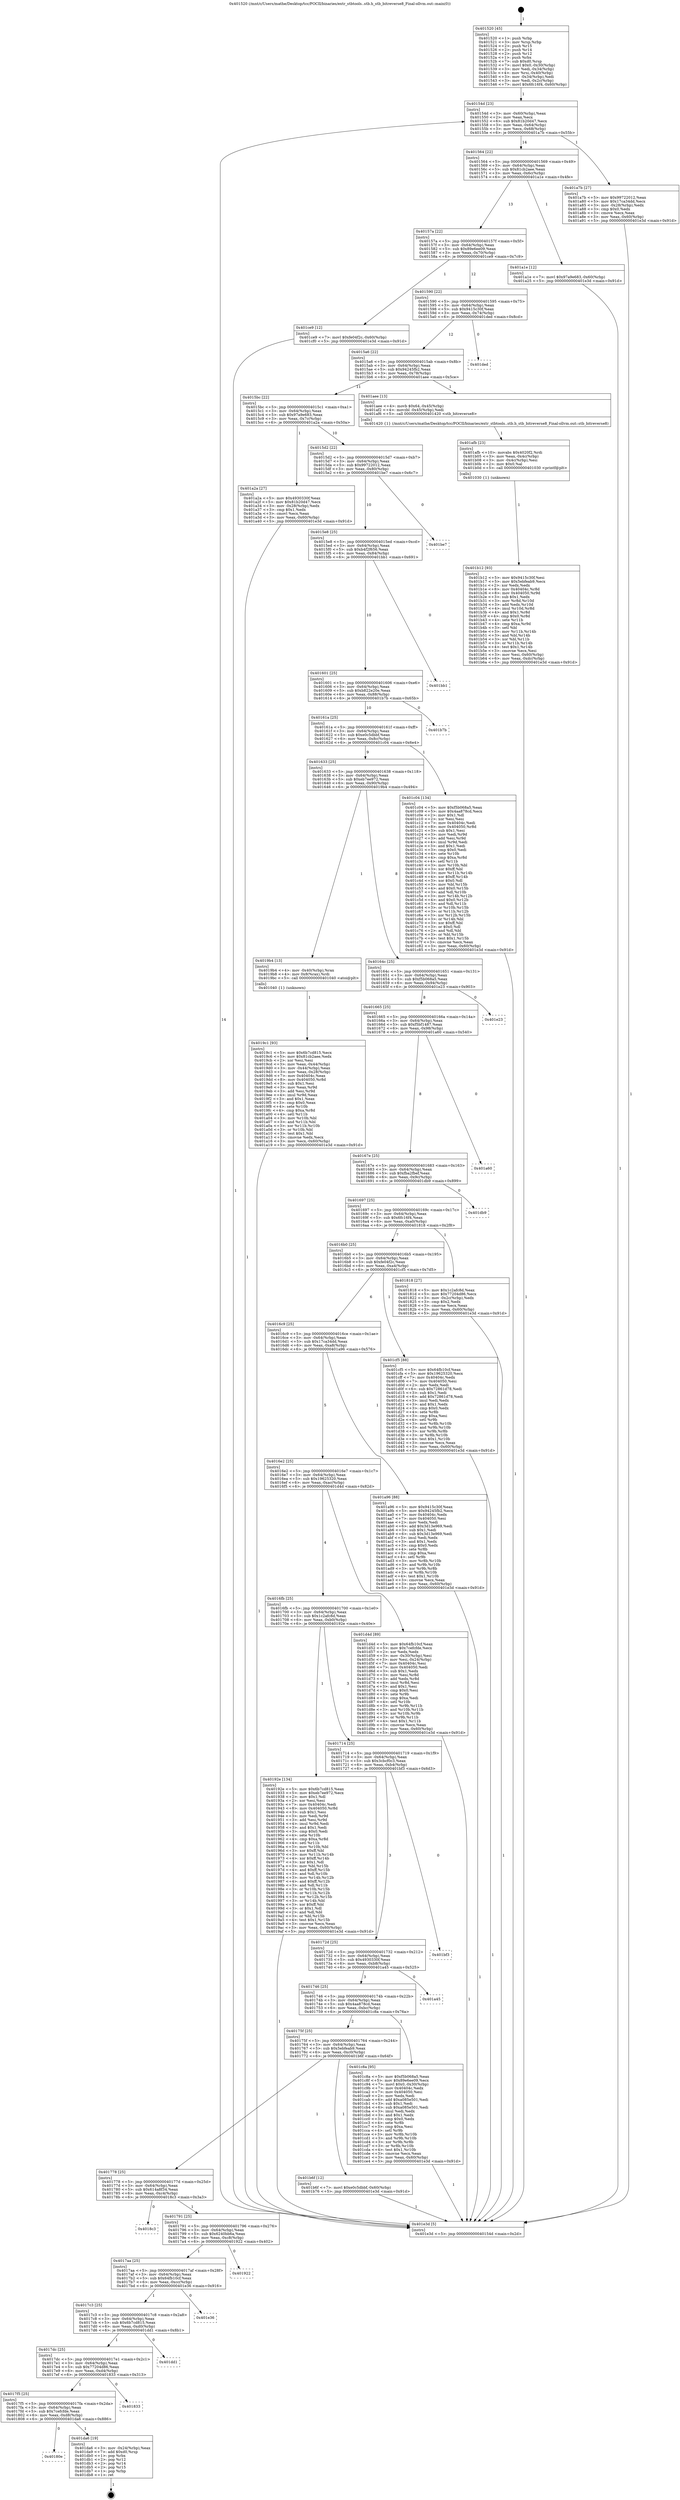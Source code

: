 digraph "0x401520" {
  label = "0x401520 (/mnt/c/Users/mathe/Desktop/tcc/POCII/binaries/extr_stbtools..stb.h_stb_bitreverse8_Final-ollvm.out::main(0))"
  labelloc = "t"
  node[shape=record]

  Entry [label="",width=0.3,height=0.3,shape=circle,fillcolor=black,style=filled]
  "0x40154d" [label="{
     0x40154d [23]\l
     | [instrs]\l
     &nbsp;&nbsp;0x40154d \<+3\>: mov -0x60(%rbp),%eax\l
     &nbsp;&nbsp;0x401550 \<+2\>: mov %eax,%ecx\l
     &nbsp;&nbsp;0x401552 \<+6\>: sub $0x81b20d47,%ecx\l
     &nbsp;&nbsp;0x401558 \<+3\>: mov %eax,-0x64(%rbp)\l
     &nbsp;&nbsp;0x40155b \<+3\>: mov %ecx,-0x68(%rbp)\l
     &nbsp;&nbsp;0x40155e \<+6\>: je 0000000000401a7b \<main+0x55b\>\l
  }"]
  "0x401a7b" [label="{
     0x401a7b [27]\l
     | [instrs]\l
     &nbsp;&nbsp;0x401a7b \<+5\>: mov $0x99722012,%eax\l
     &nbsp;&nbsp;0x401a80 \<+5\>: mov $0x17ca34dd,%ecx\l
     &nbsp;&nbsp;0x401a85 \<+3\>: mov -0x28(%rbp),%edx\l
     &nbsp;&nbsp;0x401a88 \<+3\>: cmp $0x0,%edx\l
     &nbsp;&nbsp;0x401a8b \<+3\>: cmove %ecx,%eax\l
     &nbsp;&nbsp;0x401a8e \<+3\>: mov %eax,-0x60(%rbp)\l
     &nbsp;&nbsp;0x401a91 \<+5\>: jmp 0000000000401e3d \<main+0x91d\>\l
  }"]
  "0x401564" [label="{
     0x401564 [22]\l
     | [instrs]\l
     &nbsp;&nbsp;0x401564 \<+5\>: jmp 0000000000401569 \<main+0x49\>\l
     &nbsp;&nbsp;0x401569 \<+3\>: mov -0x64(%rbp),%eax\l
     &nbsp;&nbsp;0x40156c \<+5\>: sub $0x81cb2aee,%eax\l
     &nbsp;&nbsp;0x401571 \<+3\>: mov %eax,-0x6c(%rbp)\l
     &nbsp;&nbsp;0x401574 \<+6\>: je 0000000000401a1e \<main+0x4fe\>\l
  }"]
  Exit [label="",width=0.3,height=0.3,shape=circle,fillcolor=black,style=filled,peripheries=2]
  "0x401a1e" [label="{
     0x401a1e [12]\l
     | [instrs]\l
     &nbsp;&nbsp;0x401a1e \<+7\>: movl $0x97a9e683,-0x60(%rbp)\l
     &nbsp;&nbsp;0x401a25 \<+5\>: jmp 0000000000401e3d \<main+0x91d\>\l
  }"]
  "0x40157a" [label="{
     0x40157a [22]\l
     | [instrs]\l
     &nbsp;&nbsp;0x40157a \<+5\>: jmp 000000000040157f \<main+0x5f\>\l
     &nbsp;&nbsp;0x40157f \<+3\>: mov -0x64(%rbp),%eax\l
     &nbsp;&nbsp;0x401582 \<+5\>: sub $0x89e6ee09,%eax\l
     &nbsp;&nbsp;0x401587 \<+3\>: mov %eax,-0x70(%rbp)\l
     &nbsp;&nbsp;0x40158a \<+6\>: je 0000000000401ce9 \<main+0x7c9\>\l
  }"]
  "0x40180e" [label="{
     0x40180e\l
  }", style=dashed]
  "0x401ce9" [label="{
     0x401ce9 [12]\l
     | [instrs]\l
     &nbsp;&nbsp;0x401ce9 \<+7\>: movl $0xfe04f2c,-0x60(%rbp)\l
     &nbsp;&nbsp;0x401cf0 \<+5\>: jmp 0000000000401e3d \<main+0x91d\>\l
  }"]
  "0x401590" [label="{
     0x401590 [22]\l
     | [instrs]\l
     &nbsp;&nbsp;0x401590 \<+5\>: jmp 0000000000401595 \<main+0x75\>\l
     &nbsp;&nbsp;0x401595 \<+3\>: mov -0x64(%rbp),%eax\l
     &nbsp;&nbsp;0x401598 \<+5\>: sub $0x9415c30f,%eax\l
     &nbsp;&nbsp;0x40159d \<+3\>: mov %eax,-0x74(%rbp)\l
     &nbsp;&nbsp;0x4015a0 \<+6\>: je 0000000000401ded \<main+0x8cd\>\l
  }"]
  "0x401da6" [label="{
     0x401da6 [19]\l
     | [instrs]\l
     &nbsp;&nbsp;0x401da6 \<+3\>: mov -0x24(%rbp),%eax\l
     &nbsp;&nbsp;0x401da9 \<+7\>: add $0xd0,%rsp\l
     &nbsp;&nbsp;0x401db0 \<+1\>: pop %rbx\l
     &nbsp;&nbsp;0x401db1 \<+2\>: pop %r12\l
     &nbsp;&nbsp;0x401db3 \<+2\>: pop %r14\l
     &nbsp;&nbsp;0x401db5 \<+2\>: pop %r15\l
     &nbsp;&nbsp;0x401db7 \<+1\>: pop %rbp\l
     &nbsp;&nbsp;0x401db8 \<+1\>: ret\l
  }"]
  "0x401ded" [label="{
     0x401ded\l
  }", style=dashed]
  "0x4015a6" [label="{
     0x4015a6 [22]\l
     | [instrs]\l
     &nbsp;&nbsp;0x4015a6 \<+5\>: jmp 00000000004015ab \<main+0x8b\>\l
     &nbsp;&nbsp;0x4015ab \<+3\>: mov -0x64(%rbp),%eax\l
     &nbsp;&nbsp;0x4015ae \<+5\>: sub $0x94245fb2,%eax\l
     &nbsp;&nbsp;0x4015b3 \<+3\>: mov %eax,-0x78(%rbp)\l
     &nbsp;&nbsp;0x4015b6 \<+6\>: je 0000000000401aee \<main+0x5ce\>\l
  }"]
  "0x4017f5" [label="{
     0x4017f5 [25]\l
     | [instrs]\l
     &nbsp;&nbsp;0x4017f5 \<+5\>: jmp 00000000004017fa \<main+0x2da\>\l
     &nbsp;&nbsp;0x4017fa \<+3\>: mov -0x64(%rbp),%eax\l
     &nbsp;&nbsp;0x4017fd \<+5\>: sub $0x7cefcfde,%eax\l
     &nbsp;&nbsp;0x401802 \<+6\>: mov %eax,-0xd8(%rbp)\l
     &nbsp;&nbsp;0x401808 \<+6\>: je 0000000000401da6 \<main+0x886\>\l
  }"]
  "0x401aee" [label="{
     0x401aee [13]\l
     | [instrs]\l
     &nbsp;&nbsp;0x401aee \<+4\>: movb $0x64,-0x45(%rbp)\l
     &nbsp;&nbsp;0x401af2 \<+4\>: movzbl -0x45(%rbp),%edi\l
     &nbsp;&nbsp;0x401af6 \<+5\>: call 0000000000401420 \<stb_bitreverse8\>\l
     | [calls]\l
     &nbsp;&nbsp;0x401420 \{1\} (/mnt/c/Users/mathe/Desktop/tcc/POCII/binaries/extr_stbtools..stb.h_stb_bitreverse8_Final-ollvm.out::stb_bitreverse8)\l
  }"]
  "0x4015bc" [label="{
     0x4015bc [22]\l
     | [instrs]\l
     &nbsp;&nbsp;0x4015bc \<+5\>: jmp 00000000004015c1 \<main+0xa1\>\l
     &nbsp;&nbsp;0x4015c1 \<+3\>: mov -0x64(%rbp),%eax\l
     &nbsp;&nbsp;0x4015c4 \<+5\>: sub $0x97a9e683,%eax\l
     &nbsp;&nbsp;0x4015c9 \<+3\>: mov %eax,-0x7c(%rbp)\l
     &nbsp;&nbsp;0x4015cc \<+6\>: je 0000000000401a2a \<main+0x50a\>\l
  }"]
  "0x401833" [label="{
     0x401833\l
  }", style=dashed]
  "0x401a2a" [label="{
     0x401a2a [27]\l
     | [instrs]\l
     &nbsp;&nbsp;0x401a2a \<+5\>: mov $0x4930330f,%eax\l
     &nbsp;&nbsp;0x401a2f \<+5\>: mov $0x81b20d47,%ecx\l
     &nbsp;&nbsp;0x401a34 \<+3\>: mov -0x28(%rbp),%edx\l
     &nbsp;&nbsp;0x401a37 \<+3\>: cmp $0x1,%edx\l
     &nbsp;&nbsp;0x401a3a \<+3\>: cmovl %ecx,%eax\l
     &nbsp;&nbsp;0x401a3d \<+3\>: mov %eax,-0x60(%rbp)\l
     &nbsp;&nbsp;0x401a40 \<+5\>: jmp 0000000000401e3d \<main+0x91d\>\l
  }"]
  "0x4015d2" [label="{
     0x4015d2 [22]\l
     | [instrs]\l
     &nbsp;&nbsp;0x4015d2 \<+5\>: jmp 00000000004015d7 \<main+0xb7\>\l
     &nbsp;&nbsp;0x4015d7 \<+3\>: mov -0x64(%rbp),%eax\l
     &nbsp;&nbsp;0x4015da \<+5\>: sub $0x99722012,%eax\l
     &nbsp;&nbsp;0x4015df \<+3\>: mov %eax,-0x80(%rbp)\l
     &nbsp;&nbsp;0x4015e2 \<+6\>: je 0000000000401be7 \<main+0x6c7\>\l
  }"]
  "0x4017dc" [label="{
     0x4017dc [25]\l
     | [instrs]\l
     &nbsp;&nbsp;0x4017dc \<+5\>: jmp 00000000004017e1 \<main+0x2c1\>\l
     &nbsp;&nbsp;0x4017e1 \<+3\>: mov -0x64(%rbp),%eax\l
     &nbsp;&nbsp;0x4017e4 \<+5\>: sub $0x77204d86,%eax\l
     &nbsp;&nbsp;0x4017e9 \<+6\>: mov %eax,-0xd4(%rbp)\l
     &nbsp;&nbsp;0x4017ef \<+6\>: je 0000000000401833 \<main+0x313\>\l
  }"]
  "0x401be7" [label="{
     0x401be7\l
  }", style=dashed]
  "0x4015e8" [label="{
     0x4015e8 [25]\l
     | [instrs]\l
     &nbsp;&nbsp;0x4015e8 \<+5\>: jmp 00000000004015ed \<main+0xcd\>\l
     &nbsp;&nbsp;0x4015ed \<+3\>: mov -0x64(%rbp),%eax\l
     &nbsp;&nbsp;0x4015f0 \<+5\>: sub $0xb4f2f656,%eax\l
     &nbsp;&nbsp;0x4015f5 \<+6\>: mov %eax,-0x84(%rbp)\l
     &nbsp;&nbsp;0x4015fb \<+6\>: je 0000000000401bb1 \<main+0x691\>\l
  }"]
  "0x401dd1" [label="{
     0x401dd1\l
  }", style=dashed]
  "0x401bb1" [label="{
     0x401bb1\l
  }", style=dashed]
  "0x401601" [label="{
     0x401601 [25]\l
     | [instrs]\l
     &nbsp;&nbsp;0x401601 \<+5\>: jmp 0000000000401606 \<main+0xe6\>\l
     &nbsp;&nbsp;0x401606 \<+3\>: mov -0x64(%rbp),%eax\l
     &nbsp;&nbsp;0x401609 \<+5\>: sub $0xb822e20e,%eax\l
     &nbsp;&nbsp;0x40160e \<+6\>: mov %eax,-0x88(%rbp)\l
     &nbsp;&nbsp;0x401614 \<+6\>: je 0000000000401b7b \<main+0x65b\>\l
  }"]
  "0x4017c3" [label="{
     0x4017c3 [25]\l
     | [instrs]\l
     &nbsp;&nbsp;0x4017c3 \<+5\>: jmp 00000000004017c8 \<main+0x2a8\>\l
     &nbsp;&nbsp;0x4017c8 \<+3\>: mov -0x64(%rbp),%eax\l
     &nbsp;&nbsp;0x4017cb \<+5\>: sub $0x6b7cd815,%eax\l
     &nbsp;&nbsp;0x4017d0 \<+6\>: mov %eax,-0xd0(%rbp)\l
     &nbsp;&nbsp;0x4017d6 \<+6\>: je 0000000000401dd1 \<main+0x8b1\>\l
  }"]
  "0x401b7b" [label="{
     0x401b7b\l
  }", style=dashed]
  "0x40161a" [label="{
     0x40161a [25]\l
     | [instrs]\l
     &nbsp;&nbsp;0x40161a \<+5\>: jmp 000000000040161f \<main+0xff\>\l
     &nbsp;&nbsp;0x40161f \<+3\>: mov -0x64(%rbp),%eax\l
     &nbsp;&nbsp;0x401622 \<+5\>: sub $0xe0c5dbbf,%eax\l
     &nbsp;&nbsp;0x401627 \<+6\>: mov %eax,-0x8c(%rbp)\l
     &nbsp;&nbsp;0x40162d \<+6\>: je 0000000000401c04 \<main+0x6e4\>\l
  }"]
  "0x401e36" [label="{
     0x401e36\l
  }", style=dashed]
  "0x401c04" [label="{
     0x401c04 [134]\l
     | [instrs]\l
     &nbsp;&nbsp;0x401c04 \<+5\>: mov $0xf5b068a5,%eax\l
     &nbsp;&nbsp;0x401c09 \<+5\>: mov $0x4aa878cd,%ecx\l
     &nbsp;&nbsp;0x401c0e \<+2\>: mov $0x1,%dl\l
     &nbsp;&nbsp;0x401c10 \<+2\>: xor %esi,%esi\l
     &nbsp;&nbsp;0x401c12 \<+7\>: mov 0x40404c,%edi\l
     &nbsp;&nbsp;0x401c19 \<+8\>: mov 0x404050,%r8d\l
     &nbsp;&nbsp;0x401c21 \<+3\>: sub $0x1,%esi\l
     &nbsp;&nbsp;0x401c24 \<+3\>: mov %edi,%r9d\l
     &nbsp;&nbsp;0x401c27 \<+3\>: add %esi,%r9d\l
     &nbsp;&nbsp;0x401c2a \<+4\>: imul %r9d,%edi\l
     &nbsp;&nbsp;0x401c2e \<+3\>: and $0x1,%edi\l
     &nbsp;&nbsp;0x401c31 \<+3\>: cmp $0x0,%edi\l
     &nbsp;&nbsp;0x401c34 \<+4\>: sete %r10b\l
     &nbsp;&nbsp;0x401c38 \<+4\>: cmp $0xa,%r8d\l
     &nbsp;&nbsp;0x401c3c \<+4\>: setl %r11b\l
     &nbsp;&nbsp;0x401c40 \<+3\>: mov %r10b,%bl\l
     &nbsp;&nbsp;0x401c43 \<+3\>: xor $0xff,%bl\l
     &nbsp;&nbsp;0x401c46 \<+3\>: mov %r11b,%r14b\l
     &nbsp;&nbsp;0x401c49 \<+4\>: xor $0xff,%r14b\l
     &nbsp;&nbsp;0x401c4d \<+3\>: xor $0x0,%dl\l
     &nbsp;&nbsp;0x401c50 \<+3\>: mov %bl,%r15b\l
     &nbsp;&nbsp;0x401c53 \<+4\>: and $0x0,%r15b\l
     &nbsp;&nbsp;0x401c57 \<+3\>: and %dl,%r10b\l
     &nbsp;&nbsp;0x401c5a \<+3\>: mov %r14b,%r12b\l
     &nbsp;&nbsp;0x401c5d \<+4\>: and $0x0,%r12b\l
     &nbsp;&nbsp;0x401c61 \<+3\>: and %dl,%r11b\l
     &nbsp;&nbsp;0x401c64 \<+3\>: or %r10b,%r15b\l
     &nbsp;&nbsp;0x401c67 \<+3\>: or %r11b,%r12b\l
     &nbsp;&nbsp;0x401c6a \<+3\>: xor %r12b,%r15b\l
     &nbsp;&nbsp;0x401c6d \<+3\>: or %r14b,%bl\l
     &nbsp;&nbsp;0x401c70 \<+3\>: xor $0xff,%bl\l
     &nbsp;&nbsp;0x401c73 \<+3\>: or $0x0,%dl\l
     &nbsp;&nbsp;0x401c76 \<+2\>: and %dl,%bl\l
     &nbsp;&nbsp;0x401c78 \<+3\>: or %bl,%r15b\l
     &nbsp;&nbsp;0x401c7b \<+4\>: test $0x1,%r15b\l
     &nbsp;&nbsp;0x401c7f \<+3\>: cmovne %ecx,%eax\l
     &nbsp;&nbsp;0x401c82 \<+3\>: mov %eax,-0x60(%rbp)\l
     &nbsp;&nbsp;0x401c85 \<+5\>: jmp 0000000000401e3d \<main+0x91d\>\l
  }"]
  "0x401633" [label="{
     0x401633 [25]\l
     | [instrs]\l
     &nbsp;&nbsp;0x401633 \<+5\>: jmp 0000000000401638 \<main+0x118\>\l
     &nbsp;&nbsp;0x401638 \<+3\>: mov -0x64(%rbp),%eax\l
     &nbsp;&nbsp;0x40163b \<+5\>: sub $0xeb7ee972,%eax\l
     &nbsp;&nbsp;0x401640 \<+6\>: mov %eax,-0x90(%rbp)\l
     &nbsp;&nbsp;0x401646 \<+6\>: je 00000000004019b4 \<main+0x494\>\l
  }"]
  "0x4017aa" [label="{
     0x4017aa [25]\l
     | [instrs]\l
     &nbsp;&nbsp;0x4017aa \<+5\>: jmp 00000000004017af \<main+0x28f\>\l
     &nbsp;&nbsp;0x4017af \<+3\>: mov -0x64(%rbp),%eax\l
     &nbsp;&nbsp;0x4017b2 \<+5\>: sub $0x64fb10cf,%eax\l
     &nbsp;&nbsp;0x4017b7 \<+6\>: mov %eax,-0xcc(%rbp)\l
     &nbsp;&nbsp;0x4017bd \<+6\>: je 0000000000401e36 \<main+0x916\>\l
  }"]
  "0x4019b4" [label="{
     0x4019b4 [13]\l
     | [instrs]\l
     &nbsp;&nbsp;0x4019b4 \<+4\>: mov -0x40(%rbp),%rax\l
     &nbsp;&nbsp;0x4019b8 \<+4\>: mov 0x8(%rax),%rdi\l
     &nbsp;&nbsp;0x4019bc \<+5\>: call 0000000000401040 \<atoi@plt\>\l
     | [calls]\l
     &nbsp;&nbsp;0x401040 \{1\} (unknown)\l
  }"]
  "0x40164c" [label="{
     0x40164c [25]\l
     | [instrs]\l
     &nbsp;&nbsp;0x40164c \<+5\>: jmp 0000000000401651 \<main+0x131\>\l
     &nbsp;&nbsp;0x401651 \<+3\>: mov -0x64(%rbp),%eax\l
     &nbsp;&nbsp;0x401654 \<+5\>: sub $0xf5b068a5,%eax\l
     &nbsp;&nbsp;0x401659 \<+6\>: mov %eax,-0x94(%rbp)\l
     &nbsp;&nbsp;0x40165f \<+6\>: je 0000000000401e23 \<main+0x903\>\l
  }"]
  "0x401922" [label="{
     0x401922\l
  }", style=dashed]
  "0x401e23" [label="{
     0x401e23\l
  }", style=dashed]
  "0x401665" [label="{
     0x401665 [25]\l
     | [instrs]\l
     &nbsp;&nbsp;0x401665 \<+5\>: jmp 000000000040166a \<main+0x14a\>\l
     &nbsp;&nbsp;0x40166a \<+3\>: mov -0x64(%rbp),%eax\l
     &nbsp;&nbsp;0x40166d \<+5\>: sub $0xf5bf1487,%eax\l
     &nbsp;&nbsp;0x401672 \<+6\>: mov %eax,-0x98(%rbp)\l
     &nbsp;&nbsp;0x401678 \<+6\>: je 0000000000401a60 \<main+0x540\>\l
  }"]
  "0x401791" [label="{
     0x401791 [25]\l
     | [instrs]\l
     &nbsp;&nbsp;0x401791 \<+5\>: jmp 0000000000401796 \<main+0x276\>\l
     &nbsp;&nbsp;0x401796 \<+3\>: mov -0x64(%rbp),%eax\l
     &nbsp;&nbsp;0x401799 \<+5\>: sub $0x6240bb6a,%eax\l
     &nbsp;&nbsp;0x40179e \<+6\>: mov %eax,-0xc8(%rbp)\l
     &nbsp;&nbsp;0x4017a4 \<+6\>: je 0000000000401922 \<main+0x402\>\l
  }"]
  "0x401a60" [label="{
     0x401a60\l
  }", style=dashed]
  "0x40167e" [label="{
     0x40167e [25]\l
     | [instrs]\l
     &nbsp;&nbsp;0x40167e \<+5\>: jmp 0000000000401683 \<main+0x163\>\l
     &nbsp;&nbsp;0x401683 \<+3\>: mov -0x64(%rbp),%eax\l
     &nbsp;&nbsp;0x401686 \<+5\>: sub $0xfba2fbef,%eax\l
     &nbsp;&nbsp;0x40168b \<+6\>: mov %eax,-0x9c(%rbp)\l
     &nbsp;&nbsp;0x401691 \<+6\>: je 0000000000401db9 \<main+0x899\>\l
  }"]
  "0x4018c3" [label="{
     0x4018c3\l
  }", style=dashed]
  "0x401db9" [label="{
     0x401db9\l
  }", style=dashed]
  "0x401697" [label="{
     0x401697 [25]\l
     | [instrs]\l
     &nbsp;&nbsp;0x401697 \<+5\>: jmp 000000000040169c \<main+0x17c\>\l
     &nbsp;&nbsp;0x40169c \<+3\>: mov -0x64(%rbp),%eax\l
     &nbsp;&nbsp;0x40169f \<+5\>: sub $0x6fc16f4,%eax\l
     &nbsp;&nbsp;0x4016a4 \<+6\>: mov %eax,-0xa0(%rbp)\l
     &nbsp;&nbsp;0x4016aa \<+6\>: je 0000000000401818 \<main+0x2f8\>\l
  }"]
  "0x401778" [label="{
     0x401778 [25]\l
     | [instrs]\l
     &nbsp;&nbsp;0x401778 \<+5\>: jmp 000000000040177d \<main+0x25d\>\l
     &nbsp;&nbsp;0x40177d \<+3\>: mov -0x64(%rbp),%eax\l
     &nbsp;&nbsp;0x401780 \<+5\>: sub $0x614a8f34,%eax\l
     &nbsp;&nbsp;0x401785 \<+6\>: mov %eax,-0xc4(%rbp)\l
     &nbsp;&nbsp;0x40178b \<+6\>: je 00000000004018c3 \<main+0x3a3\>\l
  }"]
  "0x401818" [label="{
     0x401818 [27]\l
     | [instrs]\l
     &nbsp;&nbsp;0x401818 \<+5\>: mov $0x1c2afc8d,%eax\l
     &nbsp;&nbsp;0x40181d \<+5\>: mov $0x77204d86,%ecx\l
     &nbsp;&nbsp;0x401822 \<+3\>: mov -0x2c(%rbp),%edx\l
     &nbsp;&nbsp;0x401825 \<+3\>: cmp $0x2,%edx\l
     &nbsp;&nbsp;0x401828 \<+3\>: cmovne %ecx,%eax\l
     &nbsp;&nbsp;0x40182b \<+3\>: mov %eax,-0x60(%rbp)\l
     &nbsp;&nbsp;0x40182e \<+5\>: jmp 0000000000401e3d \<main+0x91d\>\l
  }"]
  "0x4016b0" [label="{
     0x4016b0 [25]\l
     | [instrs]\l
     &nbsp;&nbsp;0x4016b0 \<+5\>: jmp 00000000004016b5 \<main+0x195\>\l
     &nbsp;&nbsp;0x4016b5 \<+3\>: mov -0x64(%rbp),%eax\l
     &nbsp;&nbsp;0x4016b8 \<+5\>: sub $0xfe04f2c,%eax\l
     &nbsp;&nbsp;0x4016bd \<+6\>: mov %eax,-0xa4(%rbp)\l
     &nbsp;&nbsp;0x4016c3 \<+6\>: je 0000000000401cf5 \<main+0x7d5\>\l
  }"]
  "0x401e3d" [label="{
     0x401e3d [5]\l
     | [instrs]\l
     &nbsp;&nbsp;0x401e3d \<+5\>: jmp 000000000040154d \<main+0x2d\>\l
  }"]
  "0x401520" [label="{
     0x401520 [45]\l
     | [instrs]\l
     &nbsp;&nbsp;0x401520 \<+1\>: push %rbp\l
     &nbsp;&nbsp;0x401521 \<+3\>: mov %rsp,%rbp\l
     &nbsp;&nbsp;0x401524 \<+2\>: push %r15\l
     &nbsp;&nbsp;0x401526 \<+2\>: push %r14\l
     &nbsp;&nbsp;0x401528 \<+2\>: push %r12\l
     &nbsp;&nbsp;0x40152a \<+1\>: push %rbx\l
     &nbsp;&nbsp;0x40152b \<+7\>: sub $0xd0,%rsp\l
     &nbsp;&nbsp;0x401532 \<+7\>: movl $0x0,-0x30(%rbp)\l
     &nbsp;&nbsp;0x401539 \<+3\>: mov %edi,-0x34(%rbp)\l
     &nbsp;&nbsp;0x40153c \<+4\>: mov %rsi,-0x40(%rbp)\l
     &nbsp;&nbsp;0x401540 \<+3\>: mov -0x34(%rbp),%edi\l
     &nbsp;&nbsp;0x401543 \<+3\>: mov %edi,-0x2c(%rbp)\l
     &nbsp;&nbsp;0x401546 \<+7\>: movl $0x6fc16f4,-0x60(%rbp)\l
  }"]
  "0x401b6f" [label="{
     0x401b6f [12]\l
     | [instrs]\l
     &nbsp;&nbsp;0x401b6f \<+7\>: movl $0xe0c5dbbf,-0x60(%rbp)\l
     &nbsp;&nbsp;0x401b76 \<+5\>: jmp 0000000000401e3d \<main+0x91d\>\l
  }"]
  "0x401cf5" [label="{
     0x401cf5 [88]\l
     | [instrs]\l
     &nbsp;&nbsp;0x401cf5 \<+5\>: mov $0x64fb10cf,%eax\l
     &nbsp;&nbsp;0x401cfa \<+5\>: mov $0x19625320,%ecx\l
     &nbsp;&nbsp;0x401cff \<+7\>: mov 0x40404c,%edx\l
     &nbsp;&nbsp;0x401d06 \<+7\>: mov 0x404050,%esi\l
     &nbsp;&nbsp;0x401d0d \<+2\>: mov %edx,%edi\l
     &nbsp;&nbsp;0x401d0f \<+6\>: sub $0x72861d78,%edi\l
     &nbsp;&nbsp;0x401d15 \<+3\>: sub $0x1,%edi\l
     &nbsp;&nbsp;0x401d18 \<+6\>: add $0x72861d78,%edi\l
     &nbsp;&nbsp;0x401d1e \<+3\>: imul %edi,%edx\l
     &nbsp;&nbsp;0x401d21 \<+3\>: and $0x1,%edx\l
     &nbsp;&nbsp;0x401d24 \<+3\>: cmp $0x0,%edx\l
     &nbsp;&nbsp;0x401d27 \<+4\>: sete %r8b\l
     &nbsp;&nbsp;0x401d2b \<+3\>: cmp $0xa,%esi\l
     &nbsp;&nbsp;0x401d2e \<+4\>: setl %r9b\l
     &nbsp;&nbsp;0x401d32 \<+3\>: mov %r8b,%r10b\l
     &nbsp;&nbsp;0x401d35 \<+3\>: and %r9b,%r10b\l
     &nbsp;&nbsp;0x401d38 \<+3\>: xor %r9b,%r8b\l
     &nbsp;&nbsp;0x401d3b \<+3\>: or %r8b,%r10b\l
     &nbsp;&nbsp;0x401d3e \<+4\>: test $0x1,%r10b\l
     &nbsp;&nbsp;0x401d42 \<+3\>: cmovne %ecx,%eax\l
     &nbsp;&nbsp;0x401d45 \<+3\>: mov %eax,-0x60(%rbp)\l
     &nbsp;&nbsp;0x401d48 \<+5\>: jmp 0000000000401e3d \<main+0x91d\>\l
  }"]
  "0x4016c9" [label="{
     0x4016c9 [25]\l
     | [instrs]\l
     &nbsp;&nbsp;0x4016c9 \<+5\>: jmp 00000000004016ce \<main+0x1ae\>\l
     &nbsp;&nbsp;0x4016ce \<+3\>: mov -0x64(%rbp),%eax\l
     &nbsp;&nbsp;0x4016d1 \<+5\>: sub $0x17ca34dd,%eax\l
     &nbsp;&nbsp;0x4016d6 \<+6\>: mov %eax,-0xa8(%rbp)\l
     &nbsp;&nbsp;0x4016dc \<+6\>: je 0000000000401a96 \<main+0x576\>\l
  }"]
  "0x40175f" [label="{
     0x40175f [25]\l
     | [instrs]\l
     &nbsp;&nbsp;0x40175f \<+5\>: jmp 0000000000401764 \<main+0x244\>\l
     &nbsp;&nbsp;0x401764 \<+3\>: mov -0x64(%rbp),%eax\l
     &nbsp;&nbsp;0x401767 \<+5\>: sub $0x5ebfeab9,%eax\l
     &nbsp;&nbsp;0x40176c \<+6\>: mov %eax,-0xc0(%rbp)\l
     &nbsp;&nbsp;0x401772 \<+6\>: je 0000000000401b6f \<main+0x64f\>\l
  }"]
  "0x401a96" [label="{
     0x401a96 [88]\l
     | [instrs]\l
     &nbsp;&nbsp;0x401a96 \<+5\>: mov $0x9415c30f,%eax\l
     &nbsp;&nbsp;0x401a9b \<+5\>: mov $0x94245fb2,%ecx\l
     &nbsp;&nbsp;0x401aa0 \<+7\>: mov 0x40404c,%edx\l
     &nbsp;&nbsp;0x401aa7 \<+7\>: mov 0x404050,%esi\l
     &nbsp;&nbsp;0x401aae \<+2\>: mov %edx,%edi\l
     &nbsp;&nbsp;0x401ab0 \<+6\>: add $0x3d13e969,%edi\l
     &nbsp;&nbsp;0x401ab6 \<+3\>: sub $0x1,%edi\l
     &nbsp;&nbsp;0x401ab9 \<+6\>: sub $0x3d13e969,%edi\l
     &nbsp;&nbsp;0x401abf \<+3\>: imul %edi,%edx\l
     &nbsp;&nbsp;0x401ac2 \<+3\>: and $0x1,%edx\l
     &nbsp;&nbsp;0x401ac5 \<+3\>: cmp $0x0,%edx\l
     &nbsp;&nbsp;0x401ac8 \<+4\>: sete %r8b\l
     &nbsp;&nbsp;0x401acc \<+3\>: cmp $0xa,%esi\l
     &nbsp;&nbsp;0x401acf \<+4\>: setl %r9b\l
     &nbsp;&nbsp;0x401ad3 \<+3\>: mov %r8b,%r10b\l
     &nbsp;&nbsp;0x401ad6 \<+3\>: and %r9b,%r10b\l
     &nbsp;&nbsp;0x401ad9 \<+3\>: xor %r9b,%r8b\l
     &nbsp;&nbsp;0x401adc \<+3\>: or %r8b,%r10b\l
     &nbsp;&nbsp;0x401adf \<+4\>: test $0x1,%r10b\l
     &nbsp;&nbsp;0x401ae3 \<+3\>: cmovne %ecx,%eax\l
     &nbsp;&nbsp;0x401ae6 \<+3\>: mov %eax,-0x60(%rbp)\l
     &nbsp;&nbsp;0x401ae9 \<+5\>: jmp 0000000000401e3d \<main+0x91d\>\l
  }"]
  "0x4016e2" [label="{
     0x4016e2 [25]\l
     | [instrs]\l
     &nbsp;&nbsp;0x4016e2 \<+5\>: jmp 00000000004016e7 \<main+0x1c7\>\l
     &nbsp;&nbsp;0x4016e7 \<+3\>: mov -0x64(%rbp),%eax\l
     &nbsp;&nbsp;0x4016ea \<+5\>: sub $0x19625320,%eax\l
     &nbsp;&nbsp;0x4016ef \<+6\>: mov %eax,-0xac(%rbp)\l
     &nbsp;&nbsp;0x4016f5 \<+6\>: je 0000000000401d4d \<main+0x82d\>\l
  }"]
  "0x401c8a" [label="{
     0x401c8a [95]\l
     | [instrs]\l
     &nbsp;&nbsp;0x401c8a \<+5\>: mov $0xf5b068a5,%eax\l
     &nbsp;&nbsp;0x401c8f \<+5\>: mov $0x89e6ee09,%ecx\l
     &nbsp;&nbsp;0x401c94 \<+7\>: movl $0x0,-0x30(%rbp)\l
     &nbsp;&nbsp;0x401c9b \<+7\>: mov 0x40404c,%edx\l
     &nbsp;&nbsp;0x401ca2 \<+7\>: mov 0x404050,%esi\l
     &nbsp;&nbsp;0x401ca9 \<+2\>: mov %edx,%edi\l
     &nbsp;&nbsp;0x401cab \<+6\>: add $0xa085e501,%edi\l
     &nbsp;&nbsp;0x401cb1 \<+3\>: sub $0x1,%edi\l
     &nbsp;&nbsp;0x401cb4 \<+6\>: sub $0xa085e501,%edi\l
     &nbsp;&nbsp;0x401cba \<+3\>: imul %edi,%edx\l
     &nbsp;&nbsp;0x401cbd \<+3\>: and $0x1,%edx\l
     &nbsp;&nbsp;0x401cc0 \<+3\>: cmp $0x0,%edx\l
     &nbsp;&nbsp;0x401cc3 \<+4\>: sete %r8b\l
     &nbsp;&nbsp;0x401cc7 \<+3\>: cmp $0xa,%esi\l
     &nbsp;&nbsp;0x401cca \<+4\>: setl %r9b\l
     &nbsp;&nbsp;0x401cce \<+3\>: mov %r8b,%r10b\l
     &nbsp;&nbsp;0x401cd1 \<+3\>: and %r9b,%r10b\l
     &nbsp;&nbsp;0x401cd4 \<+3\>: xor %r9b,%r8b\l
     &nbsp;&nbsp;0x401cd7 \<+3\>: or %r8b,%r10b\l
     &nbsp;&nbsp;0x401cda \<+4\>: test $0x1,%r10b\l
     &nbsp;&nbsp;0x401cde \<+3\>: cmovne %ecx,%eax\l
     &nbsp;&nbsp;0x401ce1 \<+3\>: mov %eax,-0x60(%rbp)\l
     &nbsp;&nbsp;0x401ce4 \<+5\>: jmp 0000000000401e3d \<main+0x91d\>\l
  }"]
  "0x401d4d" [label="{
     0x401d4d [89]\l
     | [instrs]\l
     &nbsp;&nbsp;0x401d4d \<+5\>: mov $0x64fb10cf,%eax\l
     &nbsp;&nbsp;0x401d52 \<+5\>: mov $0x7cefcfde,%ecx\l
     &nbsp;&nbsp;0x401d57 \<+2\>: xor %edx,%edx\l
     &nbsp;&nbsp;0x401d59 \<+3\>: mov -0x30(%rbp),%esi\l
     &nbsp;&nbsp;0x401d5c \<+3\>: mov %esi,-0x24(%rbp)\l
     &nbsp;&nbsp;0x401d5f \<+7\>: mov 0x40404c,%esi\l
     &nbsp;&nbsp;0x401d66 \<+7\>: mov 0x404050,%edi\l
     &nbsp;&nbsp;0x401d6d \<+3\>: sub $0x1,%edx\l
     &nbsp;&nbsp;0x401d70 \<+3\>: mov %esi,%r8d\l
     &nbsp;&nbsp;0x401d73 \<+3\>: add %edx,%r8d\l
     &nbsp;&nbsp;0x401d76 \<+4\>: imul %r8d,%esi\l
     &nbsp;&nbsp;0x401d7a \<+3\>: and $0x1,%esi\l
     &nbsp;&nbsp;0x401d7d \<+3\>: cmp $0x0,%esi\l
     &nbsp;&nbsp;0x401d80 \<+4\>: sete %r9b\l
     &nbsp;&nbsp;0x401d84 \<+3\>: cmp $0xa,%edi\l
     &nbsp;&nbsp;0x401d87 \<+4\>: setl %r10b\l
     &nbsp;&nbsp;0x401d8b \<+3\>: mov %r9b,%r11b\l
     &nbsp;&nbsp;0x401d8e \<+3\>: and %r10b,%r11b\l
     &nbsp;&nbsp;0x401d91 \<+3\>: xor %r10b,%r9b\l
     &nbsp;&nbsp;0x401d94 \<+3\>: or %r9b,%r11b\l
     &nbsp;&nbsp;0x401d97 \<+4\>: test $0x1,%r11b\l
     &nbsp;&nbsp;0x401d9b \<+3\>: cmovne %ecx,%eax\l
     &nbsp;&nbsp;0x401d9e \<+3\>: mov %eax,-0x60(%rbp)\l
     &nbsp;&nbsp;0x401da1 \<+5\>: jmp 0000000000401e3d \<main+0x91d\>\l
  }"]
  "0x4016fb" [label="{
     0x4016fb [25]\l
     | [instrs]\l
     &nbsp;&nbsp;0x4016fb \<+5\>: jmp 0000000000401700 \<main+0x1e0\>\l
     &nbsp;&nbsp;0x401700 \<+3\>: mov -0x64(%rbp),%eax\l
     &nbsp;&nbsp;0x401703 \<+5\>: sub $0x1c2afc8d,%eax\l
     &nbsp;&nbsp;0x401708 \<+6\>: mov %eax,-0xb0(%rbp)\l
     &nbsp;&nbsp;0x40170e \<+6\>: je 000000000040192e \<main+0x40e\>\l
  }"]
  "0x401746" [label="{
     0x401746 [25]\l
     | [instrs]\l
     &nbsp;&nbsp;0x401746 \<+5\>: jmp 000000000040174b \<main+0x22b\>\l
     &nbsp;&nbsp;0x40174b \<+3\>: mov -0x64(%rbp),%eax\l
     &nbsp;&nbsp;0x40174e \<+5\>: sub $0x4aa878cd,%eax\l
     &nbsp;&nbsp;0x401753 \<+6\>: mov %eax,-0xbc(%rbp)\l
     &nbsp;&nbsp;0x401759 \<+6\>: je 0000000000401c8a \<main+0x76a\>\l
  }"]
  "0x40192e" [label="{
     0x40192e [134]\l
     | [instrs]\l
     &nbsp;&nbsp;0x40192e \<+5\>: mov $0x6b7cd815,%eax\l
     &nbsp;&nbsp;0x401933 \<+5\>: mov $0xeb7ee972,%ecx\l
     &nbsp;&nbsp;0x401938 \<+2\>: mov $0x1,%dl\l
     &nbsp;&nbsp;0x40193a \<+2\>: xor %esi,%esi\l
     &nbsp;&nbsp;0x40193c \<+7\>: mov 0x40404c,%edi\l
     &nbsp;&nbsp;0x401943 \<+8\>: mov 0x404050,%r8d\l
     &nbsp;&nbsp;0x40194b \<+3\>: sub $0x1,%esi\l
     &nbsp;&nbsp;0x40194e \<+3\>: mov %edi,%r9d\l
     &nbsp;&nbsp;0x401951 \<+3\>: add %esi,%r9d\l
     &nbsp;&nbsp;0x401954 \<+4\>: imul %r9d,%edi\l
     &nbsp;&nbsp;0x401958 \<+3\>: and $0x1,%edi\l
     &nbsp;&nbsp;0x40195b \<+3\>: cmp $0x0,%edi\l
     &nbsp;&nbsp;0x40195e \<+4\>: sete %r10b\l
     &nbsp;&nbsp;0x401962 \<+4\>: cmp $0xa,%r8d\l
     &nbsp;&nbsp;0x401966 \<+4\>: setl %r11b\l
     &nbsp;&nbsp;0x40196a \<+3\>: mov %r10b,%bl\l
     &nbsp;&nbsp;0x40196d \<+3\>: xor $0xff,%bl\l
     &nbsp;&nbsp;0x401970 \<+3\>: mov %r11b,%r14b\l
     &nbsp;&nbsp;0x401973 \<+4\>: xor $0xff,%r14b\l
     &nbsp;&nbsp;0x401977 \<+3\>: xor $0x1,%dl\l
     &nbsp;&nbsp;0x40197a \<+3\>: mov %bl,%r15b\l
     &nbsp;&nbsp;0x40197d \<+4\>: and $0xff,%r15b\l
     &nbsp;&nbsp;0x401981 \<+3\>: and %dl,%r10b\l
     &nbsp;&nbsp;0x401984 \<+3\>: mov %r14b,%r12b\l
     &nbsp;&nbsp;0x401987 \<+4\>: and $0xff,%r12b\l
     &nbsp;&nbsp;0x40198b \<+3\>: and %dl,%r11b\l
     &nbsp;&nbsp;0x40198e \<+3\>: or %r10b,%r15b\l
     &nbsp;&nbsp;0x401991 \<+3\>: or %r11b,%r12b\l
     &nbsp;&nbsp;0x401994 \<+3\>: xor %r12b,%r15b\l
     &nbsp;&nbsp;0x401997 \<+3\>: or %r14b,%bl\l
     &nbsp;&nbsp;0x40199a \<+3\>: xor $0xff,%bl\l
     &nbsp;&nbsp;0x40199d \<+3\>: or $0x1,%dl\l
     &nbsp;&nbsp;0x4019a0 \<+2\>: and %dl,%bl\l
     &nbsp;&nbsp;0x4019a2 \<+3\>: or %bl,%r15b\l
     &nbsp;&nbsp;0x4019a5 \<+4\>: test $0x1,%r15b\l
     &nbsp;&nbsp;0x4019a9 \<+3\>: cmovne %ecx,%eax\l
     &nbsp;&nbsp;0x4019ac \<+3\>: mov %eax,-0x60(%rbp)\l
     &nbsp;&nbsp;0x4019af \<+5\>: jmp 0000000000401e3d \<main+0x91d\>\l
  }"]
  "0x401714" [label="{
     0x401714 [25]\l
     | [instrs]\l
     &nbsp;&nbsp;0x401714 \<+5\>: jmp 0000000000401719 \<main+0x1f9\>\l
     &nbsp;&nbsp;0x401719 \<+3\>: mov -0x64(%rbp),%eax\l
     &nbsp;&nbsp;0x40171c \<+5\>: sub $0x3cbcf0c3,%eax\l
     &nbsp;&nbsp;0x401721 \<+6\>: mov %eax,-0xb4(%rbp)\l
     &nbsp;&nbsp;0x401727 \<+6\>: je 0000000000401bf3 \<main+0x6d3\>\l
  }"]
  "0x4019c1" [label="{
     0x4019c1 [93]\l
     | [instrs]\l
     &nbsp;&nbsp;0x4019c1 \<+5\>: mov $0x6b7cd815,%ecx\l
     &nbsp;&nbsp;0x4019c6 \<+5\>: mov $0x81cb2aee,%edx\l
     &nbsp;&nbsp;0x4019cb \<+2\>: xor %esi,%esi\l
     &nbsp;&nbsp;0x4019cd \<+3\>: mov %eax,-0x44(%rbp)\l
     &nbsp;&nbsp;0x4019d0 \<+3\>: mov -0x44(%rbp),%eax\l
     &nbsp;&nbsp;0x4019d3 \<+3\>: mov %eax,-0x28(%rbp)\l
     &nbsp;&nbsp;0x4019d6 \<+7\>: mov 0x40404c,%eax\l
     &nbsp;&nbsp;0x4019dd \<+8\>: mov 0x404050,%r8d\l
     &nbsp;&nbsp;0x4019e5 \<+3\>: sub $0x1,%esi\l
     &nbsp;&nbsp;0x4019e8 \<+3\>: mov %eax,%r9d\l
     &nbsp;&nbsp;0x4019eb \<+3\>: add %esi,%r9d\l
     &nbsp;&nbsp;0x4019ee \<+4\>: imul %r9d,%eax\l
     &nbsp;&nbsp;0x4019f2 \<+3\>: and $0x1,%eax\l
     &nbsp;&nbsp;0x4019f5 \<+3\>: cmp $0x0,%eax\l
     &nbsp;&nbsp;0x4019f8 \<+4\>: sete %r10b\l
     &nbsp;&nbsp;0x4019fc \<+4\>: cmp $0xa,%r8d\l
     &nbsp;&nbsp;0x401a00 \<+4\>: setl %r11b\l
     &nbsp;&nbsp;0x401a04 \<+3\>: mov %r10b,%bl\l
     &nbsp;&nbsp;0x401a07 \<+3\>: and %r11b,%bl\l
     &nbsp;&nbsp;0x401a0a \<+3\>: xor %r11b,%r10b\l
     &nbsp;&nbsp;0x401a0d \<+3\>: or %r10b,%bl\l
     &nbsp;&nbsp;0x401a10 \<+3\>: test $0x1,%bl\l
     &nbsp;&nbsp;0x401a13 \<+3\>: cmovne %edx,%ecx\l
     &nbsp;&nbsp;0x401a16 \<+3\>: mov %ecx,-0x60(%rbp)\l
     &nbsp;&nbsp;0x401a19 \<+5\>: jmp 0000000000401e3d \<main+0x91d\>\l
  }"]
  "0x401afb" [label="{
     0x401afb [23]\l
     | [instrs]\l
     &nbsp;&nbsp;0x401afb \<+10\>: movabs $0x4020f2,%rdi\l
     &nbsp;&nbsp;0x401b05 \<+3\>: mov %eax,-0x4c(%rbp)\l
     &nbsp;&nbsp;0x401b08 \<+3\>: mov -0x4c(%rbp),%esi\l
     &nbsp;&nbsp;0x401b0b \<+2\>: mov $0x0,%al\l
     &nbsp;&nbsp;0x401b0d \<+5\>: call 0000000000401030 \<printf@plt\>\l
     | [calls]\l
     &nbsp;&nbsp;0x401030 \{1\} (unknown)\l
  }"]
  "0x401b12" [label="{
     0x401b12 [93]\l
     | [instrs]\l
     &nbsp;&nbsp;0x401b12 \<+5\>: mov $0x9415c30f,%esi\l
     &nbsp;&nbsp;0x401b17 \<+5\>: mov $0x5ebfeab9,%ecx\l
     &nbsp;&nbsp;0x401b1c \<+2\>: xor %edx,%edx\l
     &nbsp;&nbsp;0x401b1e \<+8\>: mov 0x40404c,%r8d\l
     &nbsp;&nbsp;0x401b26 \<+8\>: mov 0x404050,%r9d\l
     &nbsp;&nbsp;0x401b2e \<+3\>: sub $0x1,%edx\l
     &nbsp;&nbsp;0x401b31 \<+3\>: mov %r8d,%r10d\l
     &nbsp;&nbsp;0x401b34 \<+3\>: add %edx,%r10d\l
     &nbsp;&nbsp;0x401b37 \<+4\>: imul %r10d,%r8d\l
     &nbsp;&nbsp;0x401b3b \<+4\>: and $0x1,%r8d\l
     &nbsp;&nbsp;0x401b3f \<+4\>: cmp $0x0,%r8d\l
     &nbsp;&nbsp;0x401b43 \<+4\>: sete %r11b\l
     &nbsp;&nbsp;0x401b47 \<+4\>: cmp $0xa,%r9d\l
     &nbsp;&nbsp;0x401b4b \<+3\>: setl %bl\l
     &nbsp;&nbsp;0x401b4e \<+3\>: mov %r11b,%r14b\l
     &nbsp;&nbsp;0x401b51 \<+3\>: and %bl,%r14b\l
     &nbsp;&nbsp;0x401b54 \<+3\>: xor %bl,%r11b\l
     &nbsp;&nbsp;0x401b57 \<+3\>: or %r11b,%r14b\l
     &nbsp;&nbsp;0x401b5a \<+4\>: test $0x1,%r14b\l
     &nbsp;&nbsp;0x401b5e \<+3\>: cmovne %ecx,%esi\l
     &nbsp;&nbsp;0x401b61 \<+3\>: mov %esi,-0x60(%rbp)\l
     &nbsp;&nbsp;0x401b64 \<+6\>: mov %eax,-0xdc(%rbp)\l
     &nbsp;&nbsp;0x401b6a \<+5\>: jmp 0000000000401e3d \<main+0x91d\>\l
  }"]
  "0x401a45" [label="{
     0x401a45\l
  }", style=dashed]
  "0x401bf3" [label="{
     0x401bf3\l
  }", style=dashed]
  "0x40172d" [label="{
     0x40172d [25]\l
     | [instrs]\l
     &nbsp;&nbsp;0x40172d \<+5\>: jmp 0000000000401732 \<main+0x212\>\l
     &nbsp;&nbsp;0x401732 \<+3\>: mov -0x64(%rbp),%eax\l
     &nbsp;&nbsp;0x401735 \<+5\>: sub $0x4930330f,%eax\l
     &nbsp;&nbsp;0x40173a \<+6\>: mov %eax,-0xb8(%rbp)\l
     &nbsp;&nbsp;0x401740 \<+6\>: je 0000000000401a45 \<main+0x525\>\l
  }"]
  Entry -> "0x401520" [label=" 1"]
  "0x40154d" -> "0x401a7b" [label=" 1"]
  "0x40154d" -> "0x401564" [label=" 14"]
  "0x401da6" -> Exit [label=" 1"]
  "0x401564" -> "0x401a1e" [label=" 1"]
  "0x401564" -> "0x40157a" [label=" 13"]
  "0x4017f5" -> "0x40180e" [label=" 0"]
  "0x40157a" -> "0x401ce9" [label=" 1"]
  "0x40157a" -> "0x401590" [label=" 12"]
  "0x4017f5" -> "0x401da6" [label=" 1"]
  "0x401590" -> "0x401ded" [label=" 0"]
  "0x401590" -> "0x4015a6" [label=" 12"]
  "0x4017dc" -> "0x4017f5" [label=" 1"]
  "0x4015a6" -> "0x401aee" [label=" 1"]
  "0x4015a6" -> "0x4015bc" [label=" 11"]
  "0x4017dc" -> "0x401833" [label=" 0"]
  "0x4015bc" -> "0x401a2a" [label=" 1"]
  "0x4015bc" -> "0x4015d2" [label=" 10"]
  "0x4017c3" -> "0x4017dc" [label=" 1"]
  "0x4015d2" -> "0x401be7" [label=" 0"]
  "0x4015d2" -> "0x4015e8" [label=" 10"]
  "0x4017c3" -> "0x401dd1" [label=" 0"]
  "0x4015e8" -> "0x401bb1" [label=" 0"]
  "0x4015e8" -> "0x401601" [label=" 10"]
  "0x4017aa" -> "0x4017c3" [label=" 1"]
  "0x401601" -> "0x401b7b" [label=" 0"]
  "0x401601" -> "0x40161a" [label=" 10"]
  "0x4017aa" -> "0x401e36" [label=" 0"]
  "0x40161a" -> "0x401c04" [label=" 1"]
  "0x40161a" -> "0x401633" [label=" 9"]
  "0x401791" -> "0x4017aa" [label=" 1"]
  "0x401633" -> "0x4019b4" [label=" 1"]
  "0x401633" -> "0x40164c" [label=" 8"]
  "0x401791" -> "0x401922" [label=" 0"]
  "0x40164c" -> "0x401e23" [label=" 0"]
  "0x40164c" -> "0x401665" [label=" 8"]
  "0x401778" -> "0x401791" [label=" 1"]
  "0x401665" -> "0x401a60" [label=" 0"]
  "0x401665" -> "0x40167e" [label=" 8"]
  "0x401778" -> "0x4018c3" [label=" 0"]
  "0x40167e" -> "0x401db9" [label=" 0"]
  "0x40167e" -> "0x401697" [label=" 8"]
  "0x401d4d" -> "0x401e3d" [label=" 1"]
  "0x401697" -> "0x401818" [label=" 1"]
  "0x401697" -> "0x4016b0" [label=" 7"]
  "0x401818" -> "0x401e3d" [label=" 1"]
  "0x401520" -> "0x40154d" [label=" 1"]
  "0x401e3d" -> "0x40154d" [label=" 14"]
  "0x401cf5" -> "0x401e3d" [label=" 1"]
  "0x4016b0" -> "0x401cf5" [label=" 1"]
  "0x4016b0" -> "0x4016c9" [label=" 6"]
  "0x401ce9" -> "0x401e3d" [label=" 1"]
  "0x4016c9" -> "0x401a96" [label=" 1"]
  "0x4016c9" -> "0x4016e2" [label=" 5"]
  "0x401c04" -> "0x401e3d" [label=" 1"]
  "0x4016e2" -> "0x401d4d" [label=" 1"]
  "0x4016e2" -> "0x4016fb" [label=" 4"]
  "0x401b6f" -> "0x401e3d" [label=" 1"]
  "0x4016fb" -> "0x40192e" [label=" 1"]
  "0x4016fb" -> "0x401714" [label=" 3"]
  "0x40192e" -> "0x401e3d" [label=" 1"]
  "0x4019b4" -> "0x4019c1" [label=" 1"]
  "0x4019c1" -> "0x401e3d" [label=" 1"]
  "0x401a1e" -> "0x401e3d" [label=" 1"]
  "0x401a2a" -> "0x401e3d" [label=" 1"]
  "0x401a7b" -> "0x401e3d" [label=" 1"]
  "0x401a96" -> "0x401e3d" [label=" 1"]
  "0x401aee" -> "0x401afb" [label=" 1"]
  "0x401afb" -> "0x401b12" [label=" 1"]
  "0x401b12" -> "0x401e3d" [label=" 1"]
  "0x40175f" -> "0x401b6f" [label=" 1"]
  "0x401714" -> "0x401bf3" [label=" 0"]
  "0x401714" -> "0x40172d" [label=" 3"]
  "0x401c8a" -> "0x401e3d" [label=" 1"]
  "0x40172d" -> "0x401a45" [label=" 0"]
  "0x40172d" -> "0x401746" [label=" 3"]
  "0x40175f" -> "0x401778" [label=" 1"]
  "0x401746" -> "0x401c8a" [label=" 1"]
  "0x401746" -> "0x40175f" [label=" 2"]
}
